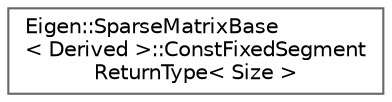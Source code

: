 digraph "类继承关系图"
{
 // LATEX_PDF_SIZE
  bgcolor="transparent";
  edge [fontname=Helvetica,fontsize=10,labelfontname=Helvetica,labelfontsize=10];
  node [fontname=Helvetica,fontsize=10,shape=box,height=0.2,width=0.4];
  rankdir="LR";
  Node0 [id="Node000000",label="Eigen::SparseMatrixBase\l\< Derived \>::ConstFixedSegment\lReturnType\< Size \>",height=0.2,width=0.4,color="grey40", fillcolor="white", style="filled",URL="$struct_eigen_1_1_sparse_matrix_base_1_1_const_fixed_segment_return_type.html",tooltip=" "];
}
